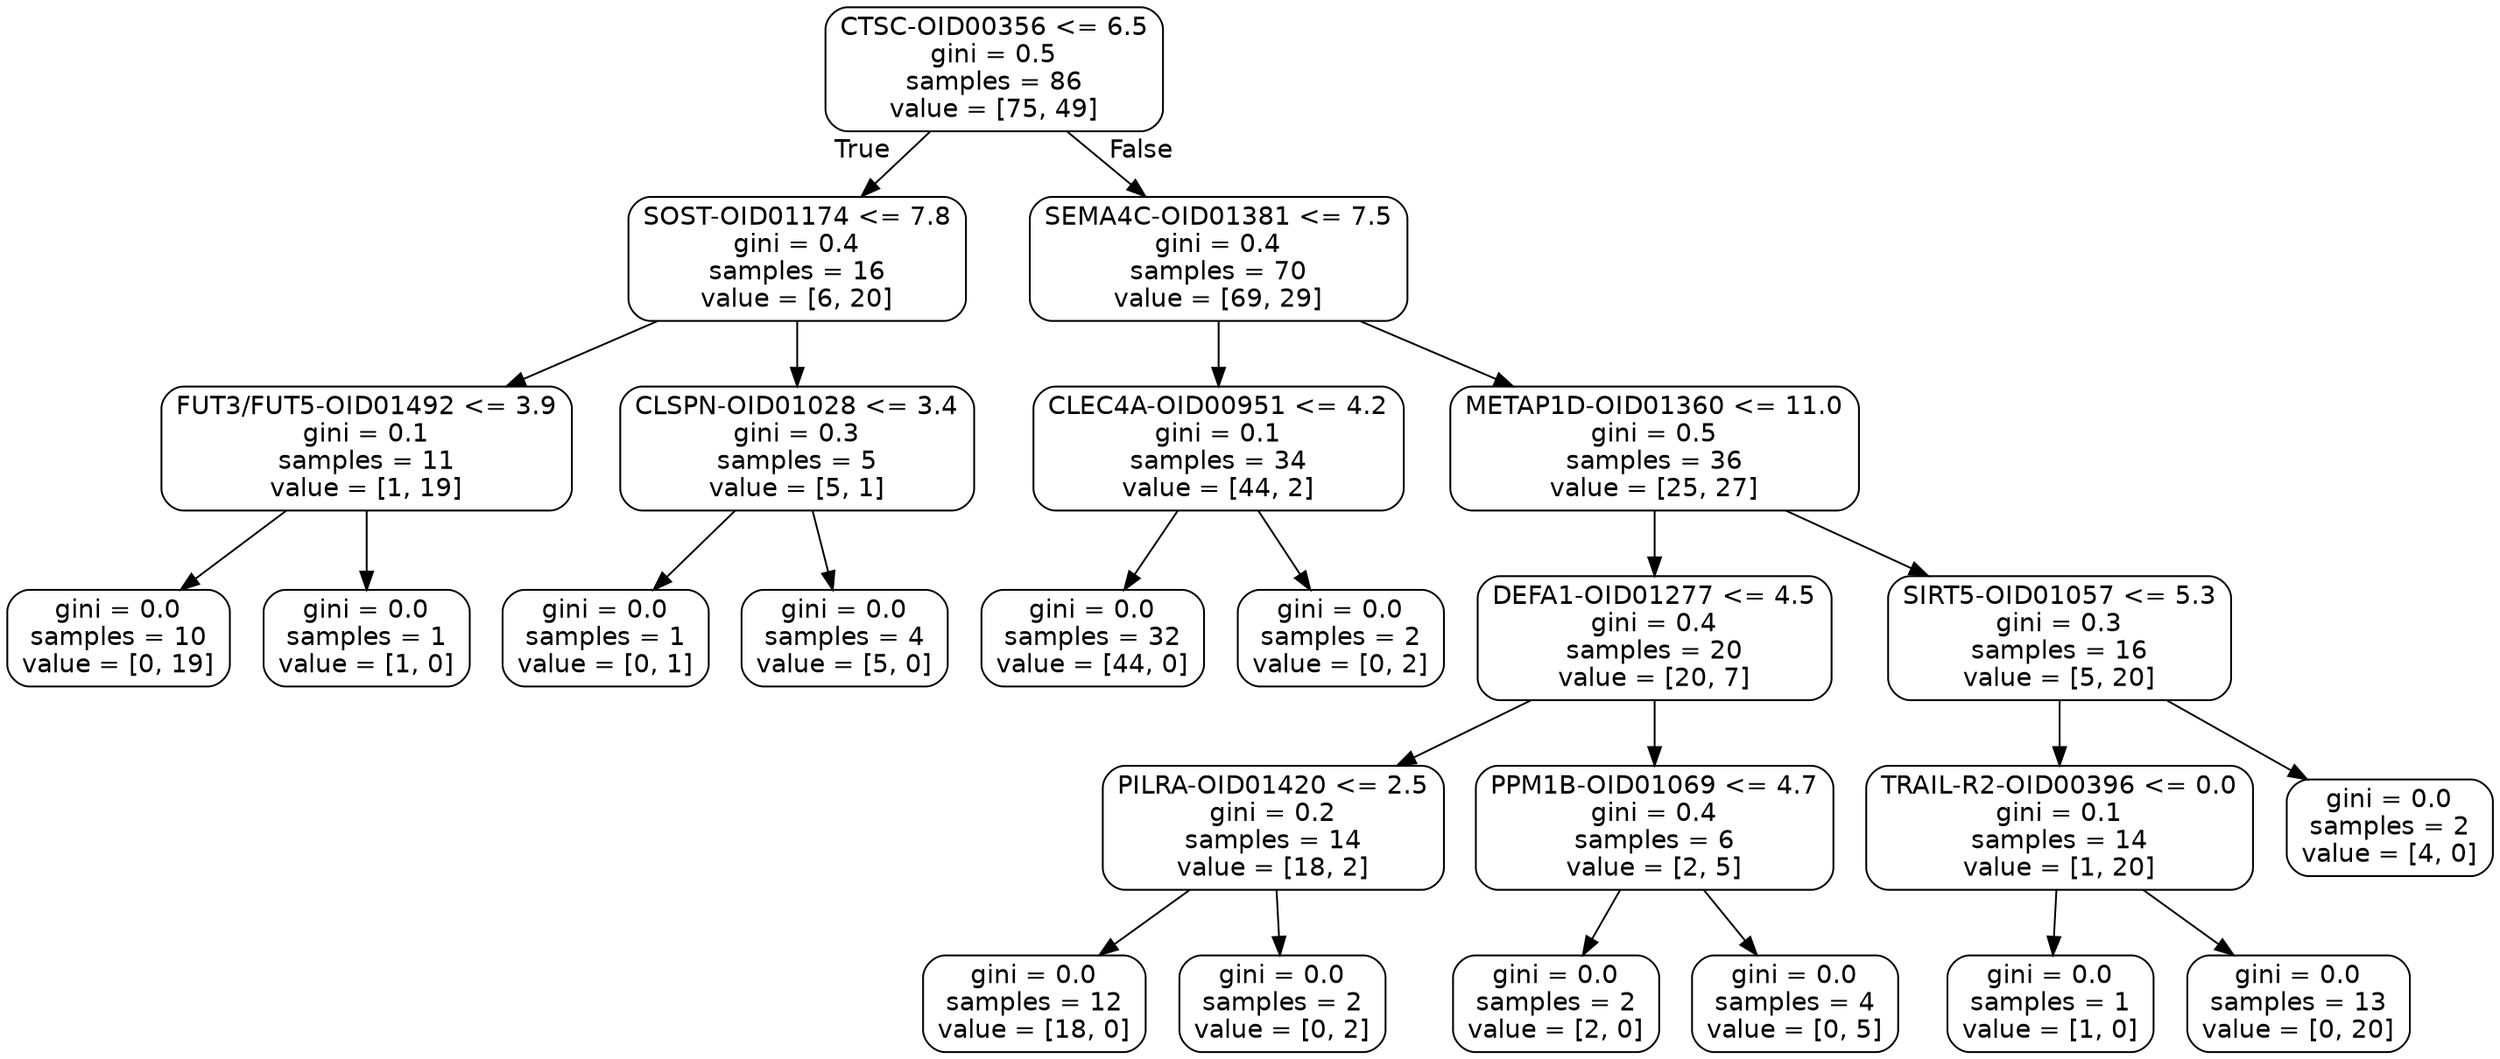 digraph Tree {
node [shape=box, style="rounded", color="black", fontname=helvetica] ;
edge [fontname=helvetica] ;
0 [label="CTSC-OID00356 <= 6.5\ngini = 0.5\nsamples = 86\nvalue = [75, 49]"] ;
1 [label="SOST-OID01174 <= 7.8\ngini = 0.4\nsamples = 16\nvalue = [6, 20]"] ;
0 -> 1 [labeldistance=2.5, labelangle=45, headlabel="True"] ;
2 [label="FUT3/FUT5-OID01492 <= 3.9\ngini = 0.1\nsamples = 11\nvalue = [1, 19]"] ;
1 -> 2 ;
3 [label="gini = 0.0\nsamples = 10\nvalue = [0, 19]"] ;
2 -> 3 ;
4 [label="gini = 0.0\nsamples = 1\nvalue = [1, 0]"] ;
2 -> 4 ;
5 [label="CLSPN-OID01028 <= 3.4\ngini = 0.3\nsamples = 5\nvalue = [5, 1]"] ;
1 -> 5 ;
6 [label="gini = 0.0\nsamples = 1\nvalue = [0, 1]"] ;
5 -> 6 ;
7 [label="gini = 0.0\nsamples = 4\nvalue = [5, 0]"] ;
5 -> 7 ;
8 [label="SEMA4C-OID01381 <= 7.5\ngini = 0.4\nsamples = 70\nvalue = [69, 29]"] ;
0 -> 8 [labeldistance=2.5, labelangle=-45, headlabel="False"] ;
9 [label="CLEC4A-OID00951 <= 4.2\ngini = 0.1\nsamples = 34\nvalue = [44, 2]"] ;
8 -> 9 ;
10 [label="gini = 0.0\nsamples = 32\nvalue = [44, 0]"] ;
9 -> 10 ;
11 [label="gini = 0.0\nsamples = 2\nvalue = [0, 2]"] ;
9 -> 11 ;
12 [label="METAP1D-OID01360 <= 11.0\ngini = 0.5\nsamples = 36\nvalue = [25, 27]"] ;
8 -> 12 ;
13 [label="DEFA1-OID01277 <= 4.5\ngini = 0.4\nsamples = 20\nvalue = [20, 7]"] ;
12 -> 13 ;
14 [label="PILRA-OID01420 <= 2.5\ngini = 0.2\nsamples = 14\nvalue = [18, 2]"] ;
13 -> 14 ;
15 [label="gini = 0.0\nsamples = 12\nvalue = [18, 0]"] ;
14 -> 15 ;
16 [label="gini = 0.0\nsamples = 2\nvalue = [0, 2]"] ;
14 -> 16 ;
17 [label="PPM1B-OID01069 <= 4.7\ngini = 0.4\nsamples = 6\nvalue = [2, 5]"] ;
13 -> 17 ;
18 [label="gini = 0.0\nsamples = 2\nvalue = [2, 0]"] ;
17 -> 18 ;
19 [label="gini = 0.0\nsamples = 4\nvalue = [0, 5]"] ;
17 -> 19 ;
20 [label="SIRT5-OID01057 <= 5.3\ngini = 0.3\nsamples = 16\nvalue = [5, 20]"] ;
12 -> 20 ;
21 [label="TRAIL-R2-OID00396 <= 0.0\ngini = 0.1\nsamples = 14\nvalue = [1, 20]"] ;
20 -> 21 ;
22 [label="gini = 0.0\nsamples = 1\nvalue = [1, 0]"] ;
21 -> 22 ;
23 [label="gini = 0.0\nsamples = 13\nvalue = [0, 20]"] ;
21 -> 23 ;
24 [label="gini = 0.0\nsamples = 2\nvalue = [4, 0]"] ;
20 -> 24 ;
}
